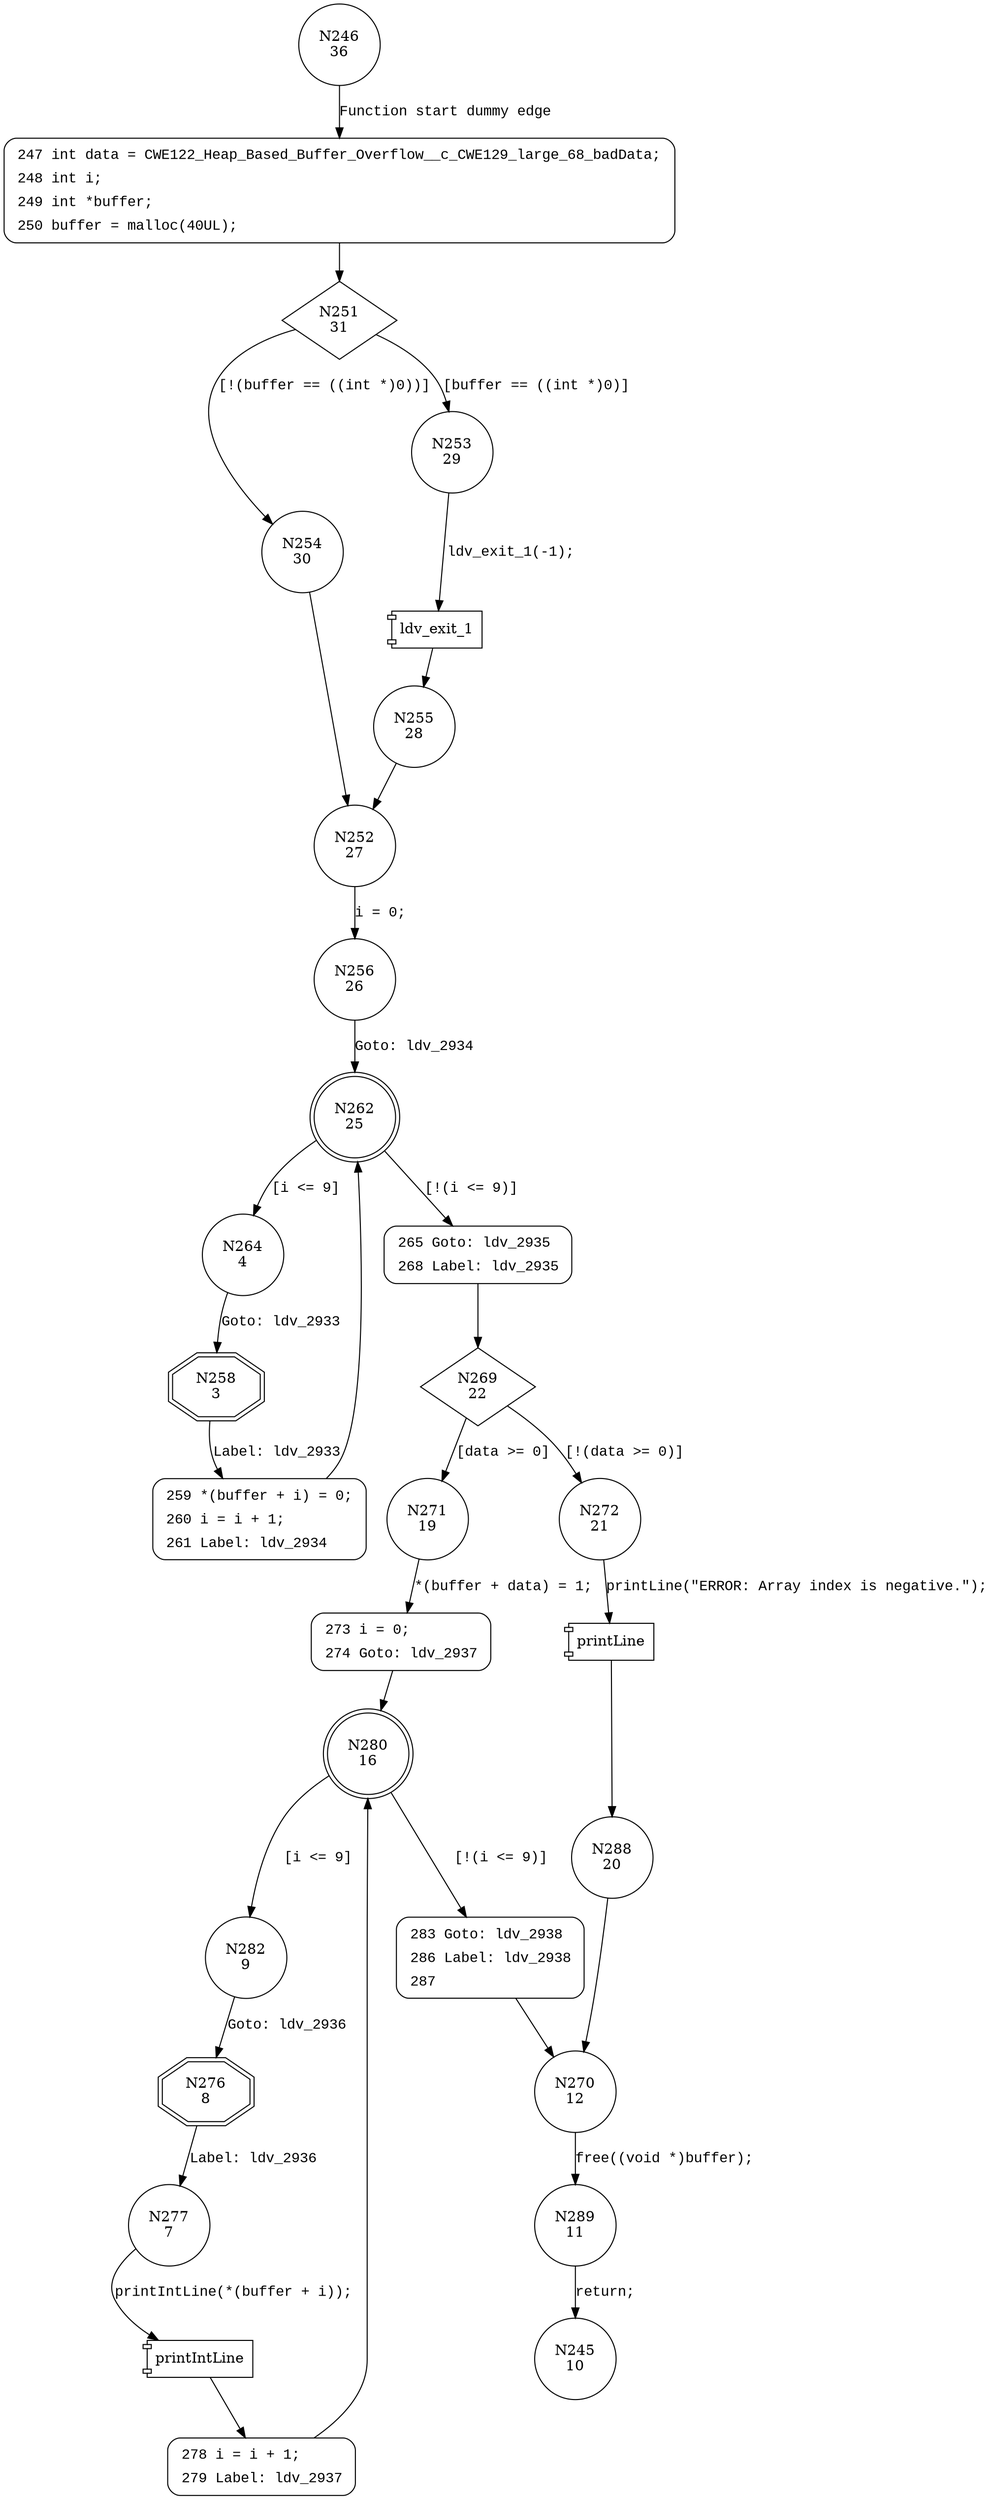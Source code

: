 digraph CWE122_Heap_Based_Buffer_Overflow__c_CWE129_large_68b_badSink {
246 [shape="circle" label="N246\n36"]
247 [shape="circle" label="N247\n35"]
251 [shape="diamond" label="N251\n31"]
253 [shape="circle" label="N253\n29"]
254 [shape="circle" label="N254\n30"]
252 [shape="circle" label="N252\n27"]
256 [shape="circle" label="N256\n26"]
262 [shape="doublecircle" label="N262\n25"]
264 [shape="circle" label="N264\n4"]
265 [shape="circle" label="N265\n24"]
269 [shape="diamond" label="N269\n22"]
271 [shape="circle" label="N271\n19"]
272 [shape="circle" label="N272\n21"]
288 [shape="circle" label="N288\n20"]
270 [shape="circle" label="N270\n12"]
289 [shape="circle" label="N289\n11"]
273 [shape="circle" label="N273\n18"]
280 [shape="doublecircle" label="N280\n16"]
282 [shape="circle" label="N282\n9"]
283 [shape="circle" label="N283\n15"]
276 [shape="doubleoctagon" label="N276\n8"]
277 [shape="circle" label="N277\n7"]
278 [shape="circle" label="N278\n6"]
258 [shape="doubleoctagon" label="N258\n3"]
259 [shape="circle" label="N259\n2"]
255 [shape="circle" label="N255\n28"]
245 [shape="circle" label="N245\n10"]
247 [style="filled,bold" penwidth="1" fillcolor="white" fontname="Courier New" shape="Mrecord" label=<<table border="0" cellborder="0" cellpadding="3" bgcolor="white"><tr><td align="right">247</td><td align="left">int data = CWE122_Heap_Based_Buffer_Overflow__c_CWE129_large_68_badData;</td></tr><tr><td align="right">248</td><td align="left">int i;</td></tr><tr><td align="right">249</td><td align="left">int *buffer;</td></tr><tr><td align="right">250</td><td align="left">buffer = malloc(40UL);</td></tr></table>>]
247 -> 251[label=""]
265 [style="filled,bold" penwidth="1" fillcolor="white" fontname="Courier New" shape="Mrecord" label=<<table border="0" cellborder="0" cellpadding="3" bgcolor="white"><tr><td align="right">265</td><td align="left">Goto: ldv_2935</td></tr><tr><td align="right">268</td><td align="left">Label: ldv_2935</td></tr></table>>]
265 -> 269[label=""]
273 [style="filled,bold" penwidth="1" fillcolor="white" fontname="Courier New" shape="Mrecord" label=<<table border="0" cellborder="0" cellpadding="3" bgcolor="white"><tr><td align="right">273</td><td align="left">i = 0;</td></tr><tr><td align="right">274</td><td align="left">Goto: ldv_2937</td></tr></table>>]
273 -> 280[label=""]
283 [style="filled,bold" penwidth="1" fillcolor="white" fontname="Courier New" shape="Mrecord" label=<<table border="0" cellborder="0" cellpadding="3" bgcolor="white"><tr><td align="right">283</td><td align="left">Goto: ldv_2938</td></tr><tr><td align="right">286</td><td align="left">Label: ldv_2938</td></tr><tr><td align="right">287</td><td align="left"></td></tr></table>>]
283 -> 270[label=""]
278 [style="filled,bold" penwidth="1" fillcolor="white" fontname="Courier New" shape="Mrecord" label=<<table border="0" cellborder="0" cellpadding="3" bgcolor="white"><tr><td align="right">278</td><td align="left">i = i + 1;</td></tr><tr><td align="right">279</td><td align="left">Label: ldv_2937</td></tr></table>>]
278 -> 280[label=""]
259 [style="filled,bold" penwidth="1" fillcolor="white" fontname="Courier New" shape="Mrecord" label=<<table border="0" cellborder="0" cellpadding="3" bgcolor="white"><tr><td align="right">259</td><td align="left">*(buffer + i) = 0;</td></tr><tr><td align="right">260</td><td align="left">i = i + 1;</td></tr><tr><td align="right">261</td><td align="left">Label: ldv_2934</td></tr></table>>]
259 -> 262[label=""]
246 -> 247 [label="Function start dummy edge" fontname="Courier New"]
251 -> 253 [label="[buffer == ((int *)0)]" fontname="Courier New"]
251 -> 254 [label="[!(buffer == ((int *)0))]" fontname="Courier New"]
252 -> 256 [label="i = 0;" fontname="Courier New"]
262 -> 264 [label="[i <= 9]" fontname="Courier New"]
262 -> 265 [label="[!(i <= 9)]" fontname="Courier New"]
269 -> 271 [label="[data >= 0]" fontname="Courier New"]
269 -> 272 [label="[!(data >= 0)]" fontname="Courier New"]
100008 [shape="component" label="printLine"]
272 -> 100008 [label="printLine(\"ERROR: Array index is negative.\");" fontname="Courier New"]
100008 -> 288 [label="" fontname="Courier New"]
270 -> 289 [label="free((void *)buffer);" fontname="Courier New"]
271 -> 273 [label="*(buffer + data) = 1;" fontname="Courier New"]
280 -> 282 [label="[i <= 9]" fontname="Courier New"]
280 -> 283 [label="[!(i <= 9)]" fontname="Courier New"]
282 -> 276 [label="Goto: ldv_2936" fontname="Courier New"]
276 -> 277 [label="Label: ldv_2936" fontname="Courier New"]
100009 [shape="component" label="printIntLine"]
277 -> 100009 [label="printIntLine(*(buffer + i));" fontname="Courier New"]
100009 -> 278 [label="" fontname="Courier New"]
264 -> 258 [label="Goto: ldv_2933" fontname="Courier New"]
258 -> 259 [label="Label: ldv_2933" fontname="Courier New"]
100010 [shape="component" label="ldv_exit_1"]
253 -> 100010 [label="ldv_exit_1(-1);" fontname="Courier New"]
100010 -> 255 [label="" fontname="Courier New"]
254 -> 252 [label="" fontname="Courier New"]
256 -> 262 [label="Goto: ldv_2934" fontname="Courier New"]
288 -> 270 [label="" fontname="Courier New"]
289 -> 245 [label="return;" fontname="Courier New"]
255 -> 252 [label="" fontname="Courier New"]
}